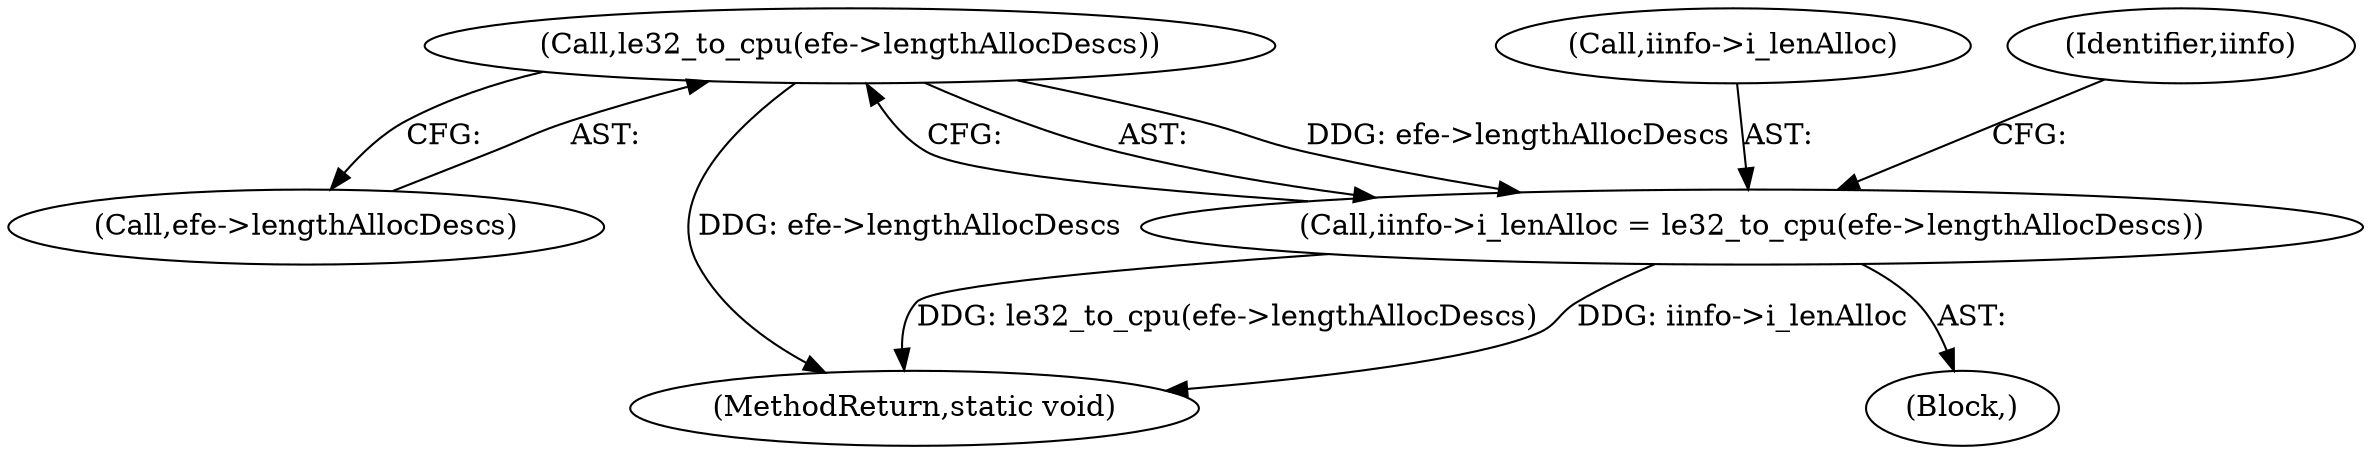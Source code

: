 digraph "0_linux_c03aa9f6e1f938618e6db2e23afef0574efeeb65@pointer" {
"1000943" [label="(Call,le32_to_cpu(efe->lengthAllocDescs))"];
"1000939" [label="(Call,iinfo->i_lenAlloc = le32_to_cpu(efe->lengthAllocDescs))"];
"1000838" [label="(Block,)"];
"1000943" [label="(Call,le32_to_cpu(efe->lengthAllocDescs))"];
"1000940" [label="(Call,iinfo->i_lenAlloc)"];
"1000944" [label="(Call,efe->lengthAllocDescs)"];
"1000939" [label="(Call,iinfo->i_lenAlloc = le32_to_cpu(efe->lengthAllocDescs))"];
"1001156" [label="(MethodReturn,static void)"];
"1000949" [label="(Identifier,iinfo)"];
"1000943" -> "1000939"  [label="AST: "];
"1000943" -> "1000944"  [label="CFG: "];
"1000944" -> "1000943"  [label="AST: "];
"1000939" -> "1000943"  [label="CFG: "];
"1000943" -> "1001156"  [label="DDG: efe->lengthAllocDescs"];
"1000943" -> "1000939"  [label="DDG: efe->lengthAllocDescs"];
"1000939" -> "1000838"  [label="AST: "];
"1000940" -> "1000939"  [label="AST: "];
"1000949" -> "1000939"  [label="CFG: "];
"1000939" -> "1001156"  [label="DDG: le32_to_cpu(efe->lengthAllocDescs)"];
"1000939" -> "1001156"  [label="DDG: iinfo->i_lenAlloc"];
}
